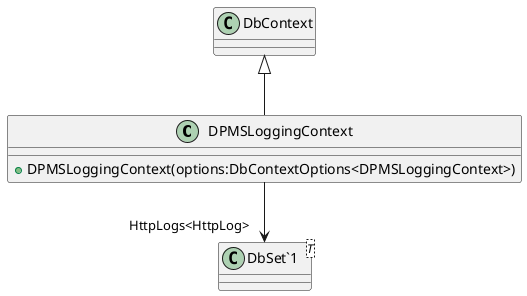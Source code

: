 @startuml
class DPMSLoggingContext {
    + DPMSLoggingContext(options:DbContextOptions<DPMSLoggingContext>)
}
class "DbSet`1"<T> {
}
DbContext <|-- DPMSLoggingContext
DPMSLoggingContext --> "HttpLogs<HttpLog>" "DbSet`1"
@enduml
